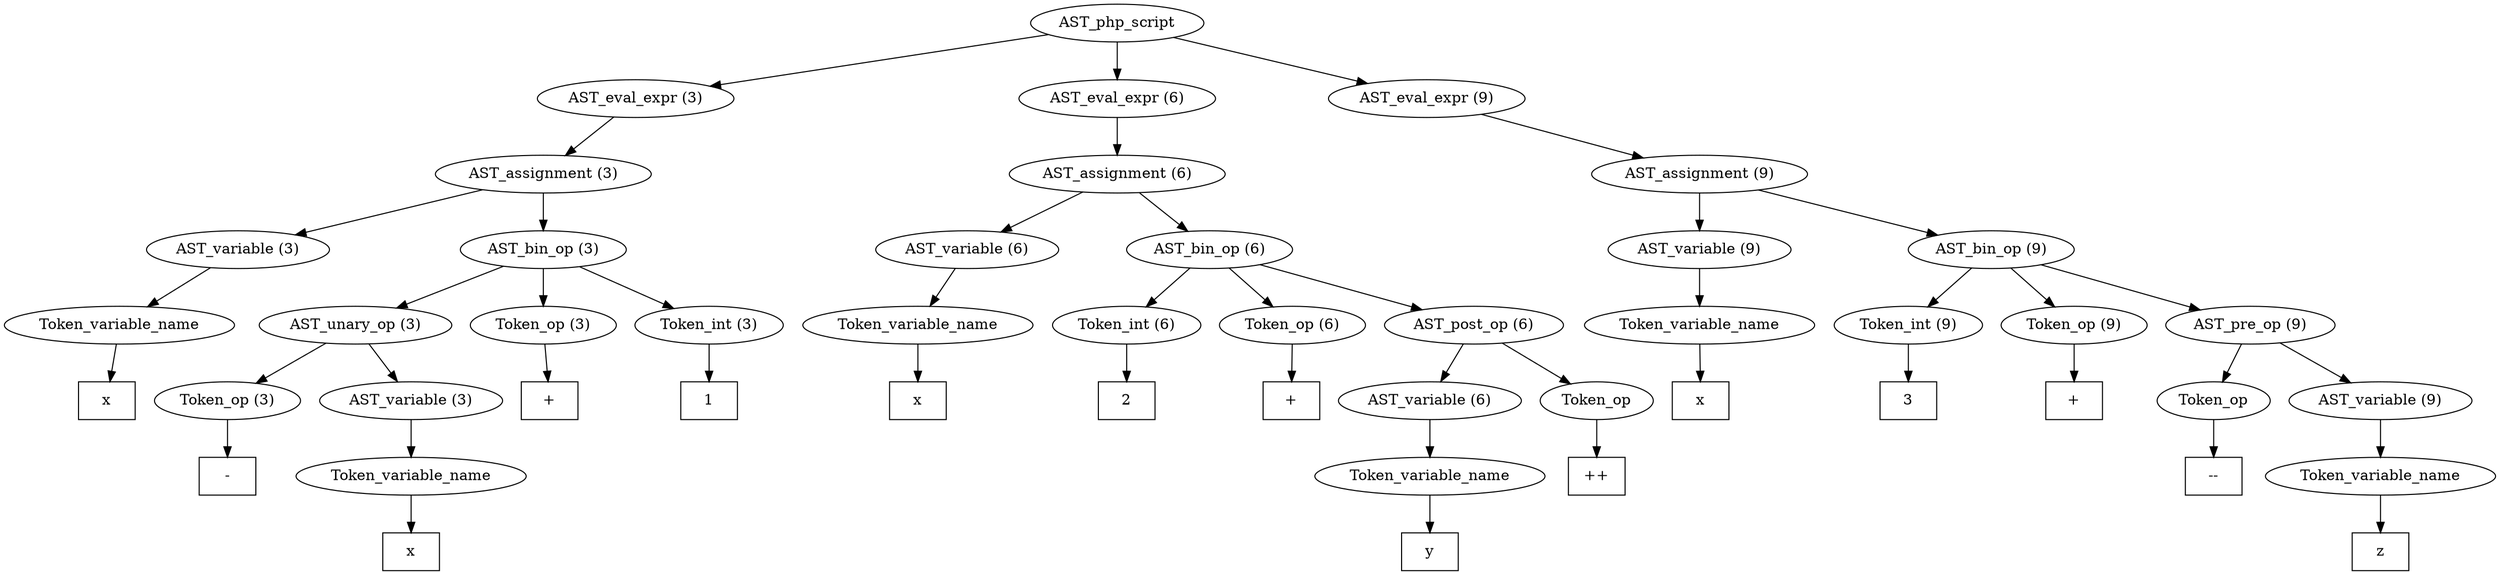 /*
 * AST in dot format generated by phc -- the PHP compiler
 */

digraph AST {
node_0 [label="AST_php_script"];
node_1 [label="AST_eval_expr (3)"];
node_2 [label="AST_assignment (3)"];
node_3 [label="AST_variable (3)"];
node_4 [label="Token_variable_name"];
node_5 [label="x", shape=box]
node_4 -> node_5;
node_3 -> node_4;
node_6 [label="AST_bin_op (3)"];
node_7 [label="AST_unary_op (3)"];
node_8 [label="Token_op (3)"];
node_9 [label="-", shape=box]
node_8 -> node_9;
node_10 [label="AST_variable (3)"];
node_11 [label="Token_variable_name"];
node_12 [label="x", shape=box]
node_11 -> node_12;
node_10 -> node_11;
node_7 -> node_10;
node_7 -> node_8;
node_13 [label="Token_op (3)"];
node_14 [label="+", shape=box]
node_13 -> node_14;
node_15 [label="Token_int (3)"];
node_16 [label="1", shape=box]
node_15 -> node_16;
node_6 -> node_15;
node_6 -> node_13;
node_6 -> node_7;
node_2 -> node_6;
node_2 -> node_3;
node_1 -> node_2;
node_17 [label="AST_eval_expr (6)"];
node_18 [label="AST_assignment (6)"];
node_19 [label="AST_variable (6)"];
node_20 [label="Token_variable_name"];
node_21 [label="x", shape=box]
node_20 -> node_21;
node_19 -> node_20;
node_22 [label="AST_bin_op (6)"];
node_23 [label="Token_int (6)"];
node_24 [label="2", shape=box]
node_23 -> node_24;
node_25 [label="Token_op (6)"];
node_26 [label="+", shape=box]
node_25 -> node_26;
node_27 [label="AST_post_op (6)"];
node_28 [label="AST_variable (6)"];
node_29 [label="Token_variable_name"];
node_30 [label="y", shape=box]
node_29 -> node_30;
node_28 -> node_29;
node_31 [label="Token_op"];
node_32 [label="++", shape=box]
node_31 -> node_32;
node_27 -> node_31;
node_27 -> node_28;
node_22 -> node_27;
node_22 -> node_25;
node_22 -> node_23;
node_18 -> node_22;
node_18 -> node_19;
node_17 -> node_18;
node_33 [label="AST_eval_expr (9)"];
node_34 [label="AST_assignment (9)"];
node_35 [label="AST_variable (9)"];
node_36 [label="Token_variable_name"];
node_37 [label="x", shape=box]
node_36 -> node_37;
node_35 -> node_36;
node_38 [label="AST_bin_op (9)"];
node_39 [label="Token_int (9)"];
node_40 [label="3", shape=box]
node_39 -> node_40;
node_41 [label="Token_op (9)"];
node_42 [label="+", shape=box]
node_41 -> node_42;
node_43 [label="AST_pre_op (9)"];
node_44 [label="Token_op"];
node_45 [label="--", shape=box]
node_44 -> node_45;
node_46 [label="AST_variable (9)"];
node_47 [label="Token_variable_name"];
node_48 [label="z", shape=box]
node_47 -> node_48;
node_46 -> node_47;
node_43 -> node_46;
node_43 -> node_44;
node_38 -> node_43;
node_38 -> node_41;
node_38 -> node_39;
node_34 -> node_38;
node_34 -> node_35;
node_33 -> node_34;
node_0 -> node_33;
node_0 -> node_17;
node_0 -> node_1;
}
